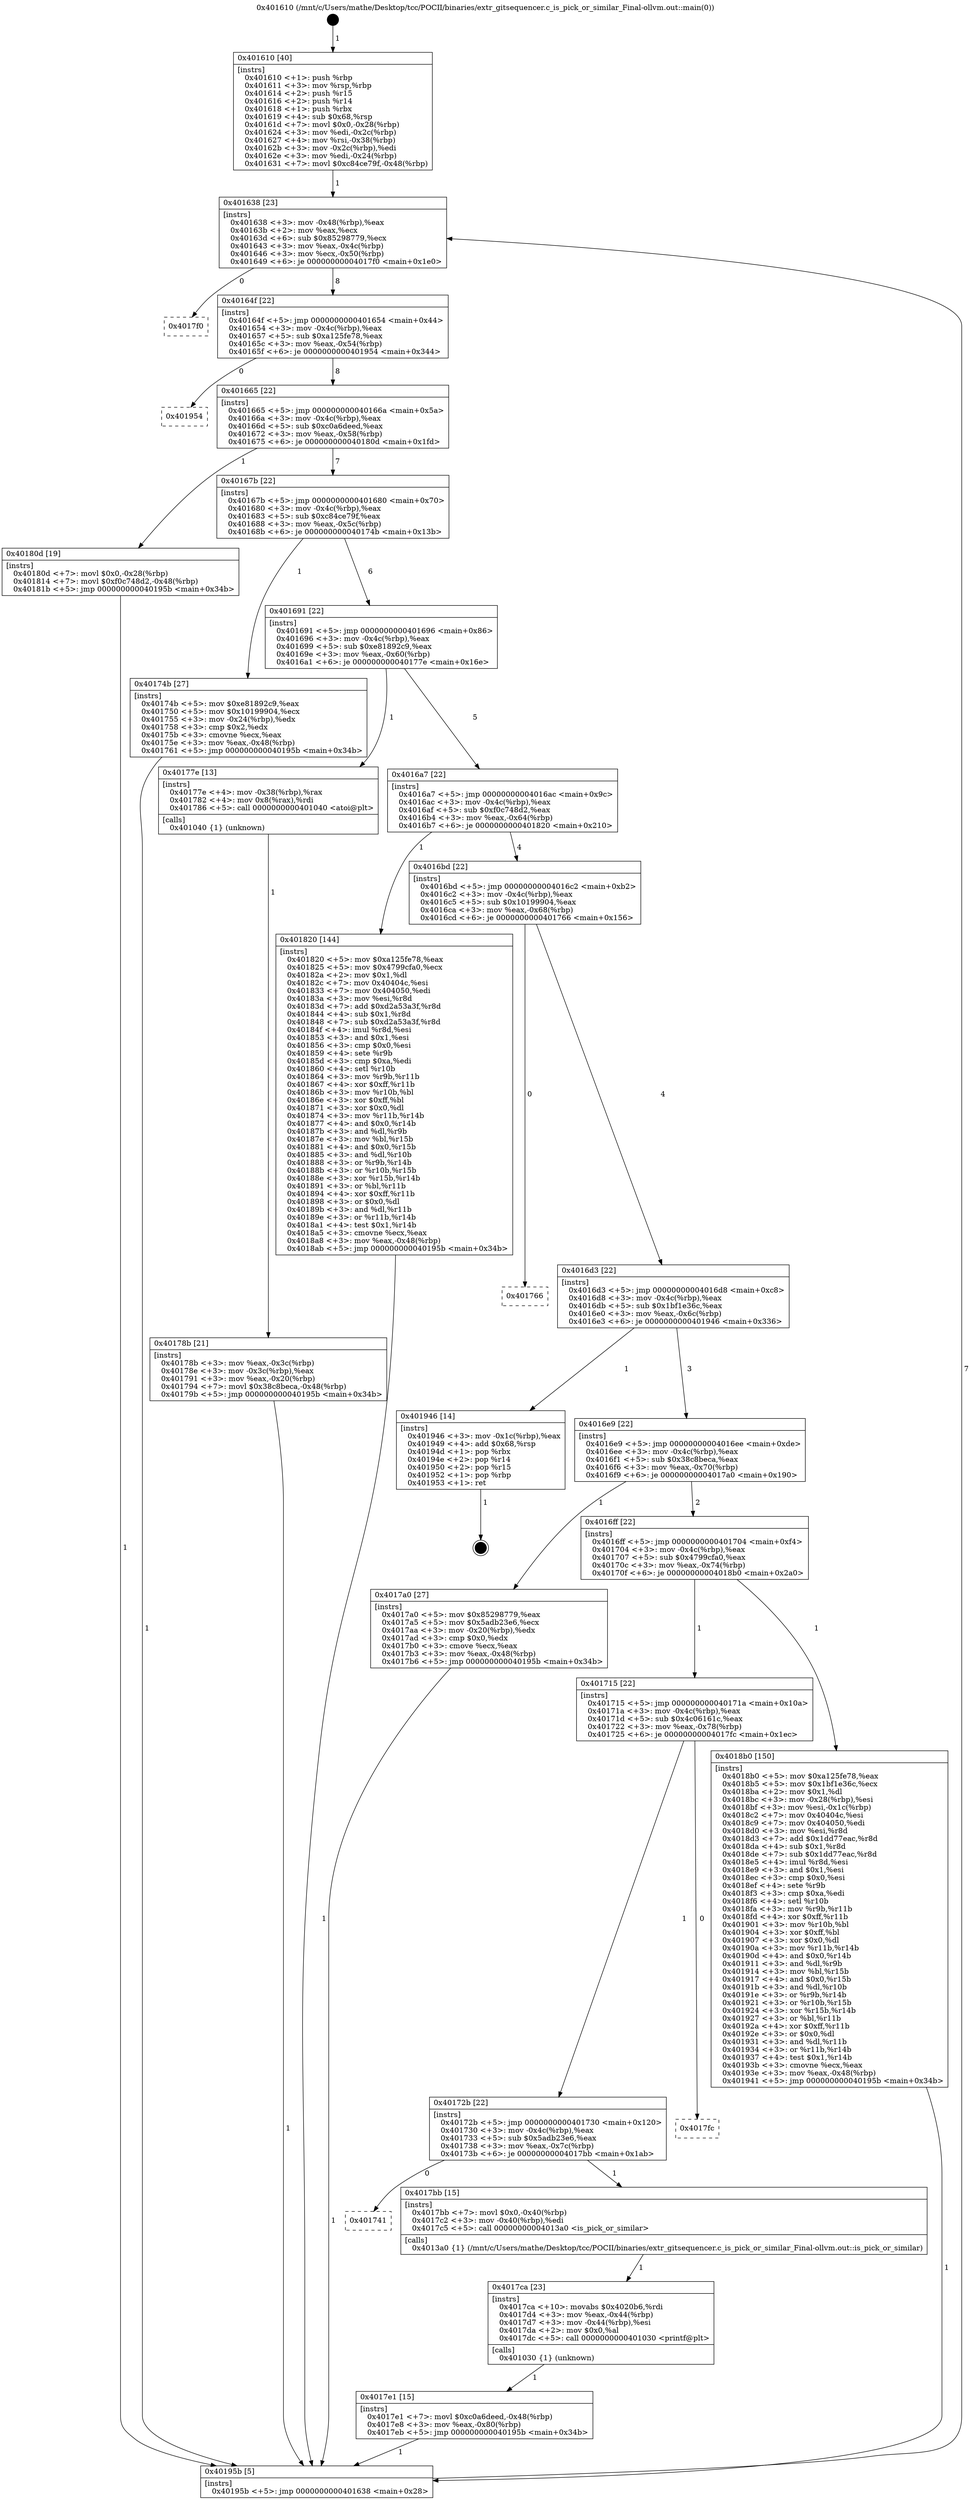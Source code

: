 digraph "0x401610" {
  label = "0x401610 (/mnt/c/Users/mathe/Desktop/tcc/POCII/binaries/extr_gitsequencer.c_is_pick_or_similar_Final-ollvm.out::main(0))"
  labelloc = "t"
  node[shape=record]

  Entry [label="",width=0.3,height=0.3,shape=circle,fillcolor=black,style=filled]
  "0x401638" [label="{
     0x401638 [23]\l
     | [instrs]\l
     &nbsp;&nbsp;0x401638 \<+3\>: mov -0x48(%rbp),%eax\l
     &nbsp;&nbsp;0x40163b \<+2\>: mov %eax,%ecx\l
     &nbsp;&nbsp;0x40163d \<+6\>: sub $0x85298779,%ecx\l
     &nbsp;&nbsp;0x401643 \<+3\>: mov %eax,-0x4c(%rbp)\l
     &nbsp;&nbsp;0x401646 \<+3\>: mov %ecx,-0x50(%rbp)\l
     &nbsp;&nbsp;0x401649 \<+6\>: je 00000000004017f0 \<main+0x1e0\>\l
  }"]
  "0x4017f0" [label="{
     0x4017f0\l
  }", style=dashed]
  "0x40164f" [label="{
     0x40164f [22]\l
     | [instrs]\l
     &nbsp;&nbsp;0x40164f \<+5\>: jmp 0000000000401654 \<main+0x44\>\l
     &nbsp;&nbsp;0x401654 \<+3\>: mov -0x4c(%rbp),%eax\l
     &nbsp;&nbsp;0x401657 \<+5\>: sub $0xa125fe78,%eax\l
     &nbsp;&nbsp;0x40165c \<+3\>: mov %eax,-0x54(%rbp)\l
     &nbsp;&nbsp;0x40165f \<+6\>: je 0000000000401954 \<main+0x344\>\l
  }"]
  Exit [label="",width=0.3,height=0.3,shape=circle,fillcolor=black,style=filled,peripheries=2]
  "0x401954" [label="{
     0x401954\l
  }", style=dashed]
  "0x401665" [label="{
     0x401665 [22]\l
     | [instrs]\l
     &nbsp;&nbsp;0x401665 \<+5\>: jmp 000000000040166a \<main+0x5a\>\l
     &nbsp;&nbsp;0x40166a \<+3\>: mov -0x4c(%rbp),%eax\l
     &nbsp;&nbsp;0x40166d \<+5\>: sub $0xc0a6deed,%eax\l
     &nbsp;&nbsp;0x401672 \<+3\>: mov %eax,-0x58(%rbp)\l
     &nbsp;&nbsp;0x401675 \<+6\>: je 000000000040180d \<main+0x1fd\>\l
  }"]
  "0x4017e1" [label="{
     0x4017e1 [15]\l
     | [instrs]\l
     &nbsp;&nbsp;0x4017e1 \<+7\>: movl $0xc0a6deed,-0x48(%rbp)\l
     &nbsp;&nbsp;0x4017e8 \<+3\>: mov %eax,-0x80(%rbp)\l
     &nbsp;&nbsp;0x4017eb \<+5\>: jmp 000000000040195b \<main+0x34b\>\l
  }"]
  "0x40180d" [label="{
     0x40180d [19]\l
     | [instrs]\l
     &nbsp;&nbsp;0x40180d \<+7\>: movl $0x0,-0x28(%rbp)\l
     &nbsp;&nbsp;0x401814 \<+7\>: movl $0xf0c748d2,-0x48(%rbp)\l
     &nbsp;&nbsp;0x40181b \<+5\>: jmp 000000000040195b \<main+0x34b\>\l
  }"]
  "0x40167b" [label="{
     0x40167b [22]\l
     | [instrs]\l
     &nbsp;&nbsp;0x40167b \<+5\>: jmp 0000000000401680 \<main+0x70\>\l
     &nbsp;&nbsp;0x401680 \<+3\>: mov -0x4c(%rbp),%eax\l
     &nbsp;&nbsp;0x401683 \<+5\>: sub $0xc84ce79f,%eax\l
     &nbsp;&nbsp;0x401688 \<+3\>: mov %eax,-0x5c(%rbp)\l
     &nbsp;&nbsp;0x40168b \<+6\>: je 000000000040174b \<main+0x13b\>\l
  }"]
  "0x4017ca" [label="{
     0x4017ca [23]\l
     | [instrs]\l
     &nbsp;&nbsp;0x4017ca \<+10\>: movabs $0x4020b6,%rdi\l
     &nbsp;&nbsp;0x4017d4 \<+3\>: mov %eax,-0x44(%rbp)\l
     &nbsp;&nbsp;0x4017d7 \<+3\>: mov -0x44(%rbp),%esi\l
     &nbsp;&nbsp;0x4017da \<+2\>: mov $0x0,%al\l
     &nbsp;&nbsp;0x4017dc \<+5\>: call 0000000000401030 \<printf@plt\>\l
     | [calls]\l
     &nbsp;&nbsp;0x401030 \{1\} (unknown)\l
  }"]
  "0x40174b" [label="{
     0x40174b [27]\l
     | [instrs]\l
     &nbsp;&nbsp;0x40174b \<+5\>: mov $0xe81892c9,%eax\l
     &nbsp;&nbsp;0x401750 \<+5\>: mov $0x10199904,%ecx\l
     &nbsp;&nbsp;0x401755 \<+3\>: mov -0x24(%rbp),%edx\l
     &nbsp;&nbsp;0x401758 \<+3\>: cmp $0x2,%edx\l
     &nbsp;&nbsp;0x40175b \<+3\>: cmovne %ecx,%eax\l
     &nbsp;&nbsp;0x40175e \<+3\>: mov %eax,-0x48(%rbp)\l
     &nbsp;&nbsp;0x401761 \<+5\>: jmp 000000000040195b \<main+0x34b\>\l
  }"]
  "0x401691" [label="{
     0x401691 [22]\l
     | [instrs]\l
     &nbsp;&nbsp;0x401691 \<+5\>: jmp 0000000000401696 \<main+0x86\>\l
     &nbsp;&nbsp;0x401696 \<+3\>: mov -0x4c(%rbp),%eax\l
     &nbsp;&nbsp;0x401699 \<+5\>: sub $0xe81892c9,%eax\l
     &nbsp;&nbsp;0x40169e \<+3\>: mov %eax,-0x60(%rbp)\l
     &nbsp;&nbsp;0x4016a1 \<+6\>: je 000000000040177e \<main+0x16e\>\l
  }"]
  "0x40195b" [label="{
     0x40195b [5]\l
     | [instrs]\l
     &nbsp;&nbsp;0x40195b \<+5\>: jmp 0000000000401638 \<main+0x28\>\l
  }"]
  "0x401610" [label="{
     0x401610 [40]\l
     | [instrs]\l
     &nbsp;&nbsp;0x401610 \<+1\>: push %rbp\l
     &nbsp;&nbsp;0x401611 \<+3\>: mov %rsp,%rbp\l
     &nbsp;&nbsp;0x401614 \<+2\>: push %r15\l
     &nbsp;&nbsp;0x401616 \<+2\>: push %r14\l
     &nbsp;&nbsp;0x401618 \<+1\>: push %rbx\l
     &nbsp;&nbsp;0x401619 \<+4\>: sub $0x68,%rsp\l
     &nbsp;&nbsp;0x40161d \<+7\>: movl $0x0,-0x28(%rbp)\l
     &nbsp;&nbsp;0x401624 \<+3\>: mov %edi,-0x2c(%rbp)\l
     &nbsp;&nbsp;0x401627 \<+4\>: mov %rsi,-0x38(%rbp)\l
     &nbsp;&nbsp;0x40162b \<+3\>: mov -0x2c(%rbp),%edi\l
     &nbsp;&nbsp;0x40162e \<+3\>: mov %edi,-0x24(%rbp)\l
     &nbsp;&nbsp;0x401631 \<+7\>: movl $0xc84ce79f,-0x48(%rbp)\l
  }"]
  "0x401741" [label="{
     0x401741\l
  }", style=dashed]
  "0x40177e" [label="{
     0x40177e [13]\l
     | [instrs]\l
     &nbsp;&nbsp;0x40177e \<+4\>: mov -0x38(%rbp),%rax\l
     &nbsp;&nbsp;0x401782 \<+4\>: mov 0x8(%rax),%rdi\l
     &nbsp;&nbsp;0x401786 \<+5\>: call 0000000000401040 \<atoi@plt\>\l
     | [calls]\l
     &nbsp;&nbsp;0x401040 \{1\} (unknown)\l
  }"]
  "0x4016a7" [label="{
     0x4016a7 [22]\l
     | [instrs]\l
     &nbsp;&nbsp;0x4016a7 \<+5\>: jmp 00000000004016ac \<main+0x9c\>\l
     &nbsp;&nbsp;0x4016ac \<+3\>: mov -0x4c(%rbp),%eax\l
     &nbsp;&nbsp;0x4016af \<+5\>: sub $0xf0c748d2,%eax\l
     &nbsp;&nbsp;0x4016b4 \<+3\>: mov %eax,-0x64(%rbp)\l
     &nbsp;&nbsp;0x4016b7 \<+6\>: je 0000000000401820 \<main+0x210\>\l
  }"]
  "0x40178b" [label="{
     0x40178b [21]\l
     | [instrs]\l
     &nbsp;&nbsp;0x40178b \<+3\>: mov %eax,-0x3c(%rbp)\l
     &nbsp;&nbsp;0x40178e \<+3\>: mov -0x3c(%rbp),%eax\l
     &nbsp;&nbsp;0x401791 \<+3\>: mov %eax,-0x20(%rbp)\l
     &nbsp;&nbsp;0x401794 \<+7\>: movl $0x38c8beca,-0x48(%rbp)\l
     &nbsp;&nbsp;0x40179b \<+5\>: jmp 000000000040195b \<main+0x34b\>\l
  }"]
  "0x4017bb" [label="{
     0x4017bb [15]\l
     | [instrs]\l
     &nbsp;&nbsp;0x4017bb \<+7\>: movl $0x0,-0x40(%rbp)\l
     &nbsp;&nbsp;0x4017c2 \<+3\>: mov -0x40(%rbp),%edi\l
     &nbsp;&nbsp;0x4017c5 \<+5\>: call 00000000004013a0 \<is_pick_or_similar\>\l
     | [calls]\l
     &nbsp;&nbsp;0x4013a0 \{1\} (/mnt/c/Users/mathe/Desktop/tcc/POCII/binaries/extr_gitsequencer.c_is_pick_or_similar_Final-ollvm.out::is_pick_or_similar)\l
  }"]
  "0x401820" [label="{
     0x401820 [144]\l
     | [instrs]\l
     &nbsp;&nbsp;0x401820 \<+5\>: mov $0xa125fe78,%eax\l
     &nbsp;&nbsp;0x401825 \<+5\>: mov $0x4799cfa0,%ecx\l
     &nbsp;&nbsp;0x40182a \<+2\>: mov $0x1,%dl\l
     &nbsp;&nbsp;0x40182c \<+7\>: mov 0x40404c,%esi\l
     &nbsp;&nbsp;0x401833 \<+7\>: mov 0x404050,%edi\l
     &nbsp;&nbsp;0x40183a \<+3\>: mov %esi,%r8d\l
     &nbsp;&nbsp;0x40183d \<+7\>: add $0xd2a53a3f,%r8d\l
     &nbsp;&nbsp;0x401844 \<+4\>: sub $0x1,%r8d\l
     &nbsp;&nbsp;0x401848 \<+7\>: sub $0xd2a53a3f,%r8d\l
     &nbsp;&nbsp;0x40184f \<+4\>: imul %r8d,%esi\l
     &nbsp;&nbsp;0x401853 \<+3\>: and $0x1,%esi\l
     &nbsp;&nbsp;0x401856 \<+3\>: cmp $0x0,%esi\l
     &nbsp;&nbsp;0x401859 \<+4\>: sete %r9b\l
     &nbsp;&nbsp;0x40185d \<+3\>: cmp $0xa,%edi\l
     &nbsp;&nbsp;0x401860 \<+4\>: setl %r10b\l
     &nbsp;&nbsp;0x401864 \<+3\>: mov %r9b,%r11b\l
     &nbsp;&nbsp;0x401867 \<+4\>: xor $0xff,%r11b\l
     &nbsp;&nbsp;0x40186b \<+3\>: mov %r10b,%bl\l
     &nbsp;&nbsp;0x40186e \<+3\>: xor $0xff,%bl\l
     &nbsp;&nbsp;0x401871 \<+3\>: xor $0x0,%dl\l
     &nbsp;&nbsp;0x401874 \<+3\>: mov %r11b,%r14b\l
     &nbsp;&nbsp;0x401877 \<+4\>: and $0x0,%r14b\l
     &nbsp;&nbsp;0x40187b \<+3\>: and %dl,%r9b\l
     &nbsp;&nbsp;0x40187e \<+3\>: mov %bl,%r15b\l
     &nbsp;&nbsp;0x401881 \<+4\>: and $0x0,%r15b\l
     &nbsp;&nbsp;0x401885 \<+3\>: and %dl,%r10b\l
     &nbsp;&nbsp;0x401888 \<+3\>: or %r9b,%r14b\l
     &nbsp;&nbsp;0x40188b \<+3\>: or %r10b,%r15b\l
     &nbsp;&nbsp;0x40188e \<+3\>: xor %r15b,%r14b\l
     &nbsp;&nbsp;0x401891 \<+3\>: or %bl,%r11b\l
     &nbsp;&nbsp;0x401894 \<+4\>: xor $0xff,%r11b\l
     &nbsp;&nbsp;0x401898 \<+3\>: or $0x0,%dl\l
     &nbsp;&nbsp;0x40189b \<+3\>: and %dl,%r11b\l
     &nbsp;&nbsp;0x40189e \<+3\>: or %r11b,%r14b\l
     &nbsp;&nbsp;0x4018a1 \<+4\>: test $0x1,%r14b\l
     &nbsp;&nbsp;0x4018a5 \<+3\>: cmovne %ecx,%eax\l
     &nbsp;&nbsp;0x4018a8 \<+3\>: mov %eax,-0x48(%rbp)\l
     &nbsp;&nbsp;0x4018ab \<+5\>: jmp 000000000040195b \<main+0x34b\>\l
  }"]
  "0x4016bd" [label="{
     0x4016bd [22]\l
     | [instrs]\l
     &nbsp;&nbsp;0x4016bd \<+5\>: jmp 00000000004016c2 \<main+0xb2\>\l
     &nbsp;&nbsp;0x4016c2 \<+3\>: mov -0x4c(%rbp),%eax\l
     &nbsp;&nbsp;0x4016c5 \<+5\>: sub $0x10199904,%eax\l
     &nbsp;&nbsp;0x4016ca \<+3\>: mov %eax,-0x68(%rbp)\l
     &nbsp;&nbsp;0x4016cd \<+6\>: je 0000000000401766 \<main+0x156\>\l
  }"]
  "0x40172b" [label="{
     0x40172b [22]\l
     | [instrs]\l
     &nbsp;&nbsp;0x40172b \<+5\>: jmp 0000000000401730 \<main+0x120\>\l
     &nbsp;&nbsp;0x401730 \<+3\>: mov -0x4c(%rbp),%eax\l
     &nbsp;&nbsp;0x401733 \<+5\>: sub $0x5adb23e6,%eax\l
     &nbsp;&nbsp;0x401738 \<+3\>: mov %eax,-0x7c(%rbp)\l
     &nbsp;&nbsp;0x40173b \<+6\>: je 00000000004017bb \<main+0x1ab\>\l
  }"]
  "0x401766" [label="{
     0x401766\l
  }", style=dashed]
  "0x4016d3" [label="{
     0x4016d3 [22]\l
     | [instrs]\l
     &nbsp;&nbsp;0x4016d3 \<+5\>: jmp 00000000004016d8 \<main+0xc8\>\l
     &nbsp;&nbsp;0x4016d8 \<+3\>: mov -0x4c(%rbp),%eax\l
     &nbsp;&nbsp;0x4016db \<+5\>: sub $0x1bf1e36c,%eax\l
     &nbsp;&nbsp;0x4016e0 \<+3\>: mov %eax,-0x6c(%rbp)\l
     &nbsp;&nbsp;0x4016e3 \<+6\>: je 0000000000401946 \<main+0x336\>\l
  }"]
  "0x4017fc" [label="{
     0x4017fc\l
  }", style=dashed]
  "0x401946" [label="{
     0x401946 [14]\l
     | [instrs]\l
     &nbsp;&nbsp;0x401946 \<+3\>: mov -0x1c(%rbp),%eax\l
     &nbsp;&nbsp;0x401949 \<+4\>: add $0x68,%rsp\l
     &nbsp;&nbsp;0x40194d \<+1\>: pop %rbx\l
     &nbsp;&nbsp;0x40194e \<+2\>: pop %r14\l
     &nbsp;&nbsp;0x401950 \<+2\>: pop %r15\l
     &nbsp;&nbsp;0x401952 \<+1\>: pop %rbp\l
     &nbsp;&nbsp;0x401953 \<+1\>: ret\l
  }"]
  "0x4016e9" [label="{
     0x4016e9 [22]\l
     | [instrs]\l
     &nbsp;&nbsp;0x4016e9 \<+5\>: jmp 00000000004016ee \<main+0xde\>\l
     &nbsp;&nbsp;0x4016ee \<+3\>: mov -0x4c(%rbp),%eax\l
     &nbsp;&nbsp;0x4016f1 \<+5\>: sub $0x38c8beca,%eax\l
     &nbsp;&nbsp;0x4016f6 \<+3\>: mov %eax,-0x70(%rbp)\l
     &nbsp;&nbsp;0x4016f9 \<+6\>: je 00000000004017a0 \<main+0x190\>\l
  }"]
  "0x401715" [label="{
     0x401715 [22]\l
     | [instrs]\l
     &nbsp;&nbsp;0x401715 \<+5\>: jmp 000000000040171a \<main+0x10a\>\l
     &nbsp;&nbsp;0x40171a \<+3\>: mov -0x4c(%rbp),%eax\l
     &nbsp;&nbsp;0x40171d \<+5\>: sub $0x4c06161c,%eax\l
     &nbsp;&nbsp;0x401722 \<+3\>: mov %eax,-0x78(%rbp)\l
     &nbsp;&nbsp;0x401725 \<+6\>: je 00000000004017fc \<main+0x1ec\>\l
  }"]
  "0x4017a0" [label="{
     0x4017a0 [27]\l
     | [instrs]\l
     &nbsp;&nbsp;0x4017a0 \<+5\>: mov $0x85298779,%eax\l
     &nbsp;&nbsp;0x4017a5 \<+5\>: mov $0x5adb23e6,%ecx\l
     &nbsp;&nbsp;0x4017aa \<+3\>: mov -0x20(%rbp),%edx\l
     &nbsp;&nbsp;0x4017ad \<+3\>: cmp $0x0,%edx\l
     &nbsp;&nbsp;0x4017b0 \<+3\>: cmove %ecx,%eax\l
     &nbsp;&nbsp;0x4017b3 \<+3\>: mov %eax,-0x48(%rbp)\l
     &nbsp;&nbsp;0x4017b6 \<+5\>: jmp 000000000040195b \<main+0x34b\>\l
  }"]
  "0x4016ff" [label="{
     0x4016ff [22]\l
     | [instrs]\l
     &nbsp;&nbsp;0x4016ff \<+5\>: jmp 0000000000401704 \<main+0xf4\>\l
     &nbsp;&nbsp;0x401704 \<+3\>: mov -0x4c(%rbp),%eax\l
     &nbsp;&nbsp;0x401707 \<+5\>: sub $0x4799cfa0,%eax\l
     &nbsp;&nbsp;0x40170c \<+3\>: mov %eax,-0x74(%rbp)\l
     &nbsp;&nbsp;0x40170f \<+6\>: je 00000000004018b0 \<main+0x2a0\>\l
  }"]
  "0x4018b0" [label="{
     0x4018b0 [150]\l
     | [instrs]\l
     &nbsp;&nbsp;0x4018b0 \<+5\>: mov $0xa125fe78,%eax\l
     &nbsp;&nbsp;0x4018b5 \<+5\>: mov $0x1bf1e36c,%ecx\l
     &nbsp;&nbsp;0x4018ba \<+2\>: mov $0x1,%dl\l
     &nbsp;&nbsp;0x4018bc \<+3\>: mov -0x28(%rbp),%esi\l
     &nbsp;&nbsp;0x4018bf \<+3\>: mov %esi,-0x1c(%rbp)\l
     &nbsp;&nbsp;0x4018c2 \<+7\>: mov 0x40404c,%esi\l
     &nbsp;&nbsp;0x4018c9 \<+7\>: mov 0x404050,%edi\l
     &nbsp;&nbsp;0x4018d0 \<+3\>: mov %esi,%r8d\l
     &nbsp;&nbsp;0x4018d3 \<+7\>: add $0x1dd77eac,%r8d\l
     &nbsp;&nbsp;0x4018da \<+4\>: sub $0x1,%r8d\l
     &nbsp;&nbsp;0x4018de \<+7\>: sub $0x1dd77eac,%r8d\l
     &nbsp;&nbsp;0x4018e5 \<+4\>: imul %r8d,%esi\l
     &nbsp;&nbsp;0x4018e9 \<+3\>: and $0x1,%esi\l
     &nbsp;&nbsp;0x4018ec \<+3\>: cmp $0x0,%esi\l
     &nbsp;&nbsp;0x4018ef \<+4\>: sete %r9b\l
     &nbsp;&nbsp;0x4018f3 \<+3\>: cmp $0xa,%edi\l
     &nbsp;&nbsp;0x4018f6 \<+4\>: setl %r10b\l
     &nbsp;&nbsp;0x4018fa \<+3\>: mov %r9b,%r11b\l
     &nbsp;&nbsp;0x4018fd \<+4\>: xor $0xff,%r11b\l
     &nbsp;&nbsp;0x401901 \<+3\>: mov %r10b,%bl\l
     &nbsp;&nbsp;0x401904 \<+3\>: xor $0xff,%bl\l
     &nbsp;&nbsp;0x401907 \<+3\>: xor $0x0,%dl\l
     &nbsp;&nbsp;0x40190a \<+3\>: mov %r11b,%r14b\l
     &nbsp;&nbsp;0x40190d \<+4\>: and $0x0,%r14b\l
     &nbsp;&nbsp;0x401911 \<+3\>: and %dl,%r9b\l
     &nbsp;&nbsp;0x401914 \<+3\>: mov %bl,%r15b\l
     &nbsp;&nbsp;0x401917 \<+4\>: and $0x0,%r15b\l
     &nbsp;&nbsp;0x40191b \<+3\>: and %dl,%r10b\l
     &nbsp;&nbsp;0x40191e \<+3\>: or %r9b,%r14b\l
     &nbsp;&nbsp;0x401921 \<+3\>: or %r10b,%r15b\l
     &nbsp;&nbsp;0x401924 \<+3\>: xor %r15b,%r14b\l
     &nbsp;&nbsp;0x401927 \<+3\>: or %bl,%r11b\l
     &nbsp;&nbsp;0x40192a \<+4\>: xor $0xff,%r11b\l
     &nbsp;&nbsp;0x40192e \<+3\>: or $0x0,%dl\l
     &nbsp;&nbsp;0x401931 \<+3\>: and %dl,%r11b\l
     &nbsp;&nbsp;0x401934 \<+3\>: or %r11b,%r14b\l
     &nbsp;&nbsp;0x401937 \<+4\>: test $0x1,%r14b\l
     &nbsp;&nbsp;0x40193b \<+3\>: cmovne %ecx,%eax\l
     &nbsp;&nbsp;0x40193e \<+3\>: mov %eax,-0x48(%rbp)\l
     &nbsp;&nbsp;0x401941 \<+5\>: jmp 000000000040195b \<main+0x34b\>\l
  }"]
  Entry -> "0x401610" [label=" 1"]
  "0x401638" -> "0x4017f0" [label=" 0"]
  "0x401638" -> "0x40164f" [label=" 8"]
  "0x401946" -> Exit [label=" 1"]
  "0x40164f" -> "0x401954" [label=" 0"]
  "0x40164f" -> "0x401665" [label=" 8"]
  "0x4018b0" -> "0x40195b" [label=" 1"]
  "0x401665" -> "0x40180d" [label=" 1"]
  "0x401665" -> "0x40167b" [label=" 7"]
  "0x401820" -> "0x40195b" [label=" 1"]
  "0x40167b" -> "0x40174b" [label=" 1"]
  "0x40167b" -> "0x401691" [label=" 6"]
  "0x40174b" -> "0x40195b" [label=" 1"]
  "0x401610" -> "0x401638" [label=" 1"]
  "0x40195b" -> "0x401638" [label=" 7"]
  "0x40180d" -> "0x40195b" [label=" 1"]
  "0x401691" -> "0x40177e" [label=" 1"]
  "0x401691" -> "0x4016a7" [label=" 5"]
  "0x40177e" -> "0x40178b" [label=" 1"]
  "0x40178b" -> "0x40195b" [label=" 1"]
  "0x4017e1" -> "0x40195b" [label=" 1"]
  "0x4016a7" -> "0x401820" [label=" 1"]
  "0x4016a7" -> "0x4016bd" [label=" 4"]
  "0x4017ca" -> "0x4017e1" [label=" 1"]
  "0x4016bd" -> "0x401766" [label=" 0"]
  "0x4016bd" -> "0x4016d3" [label=" 4"]
  "0x40172b" -> "0x401741" [label=" 0"]
  "0x4016d3" -> "0x401946" [label=" 1"]
  "0x4016d3" -> "0x4016e9" [label=" 3"]
  "0x40172b" -> "0x4017bb" [label=" 1"]
  "0x4016e9" -> "0x4017a0" [label=" 1"]
  "0x4016e9" -> "0x4016ff" [label=" 2"]
  "0x4017a0" -> "0x40195b" [label=" 1"]
  "0x401715" -> "0x40172b" [label=" 1"]
  "0x4016ff" -> "0x4018b0" [label=" 1"]
  "0x4016ff" -> "0x401715" [label=" 1"]
  "0x4017bb" -> "0x4017ca" [label=" 1"]
  "0x401715" -> "0x4017fc" [label=" 0"]
}
